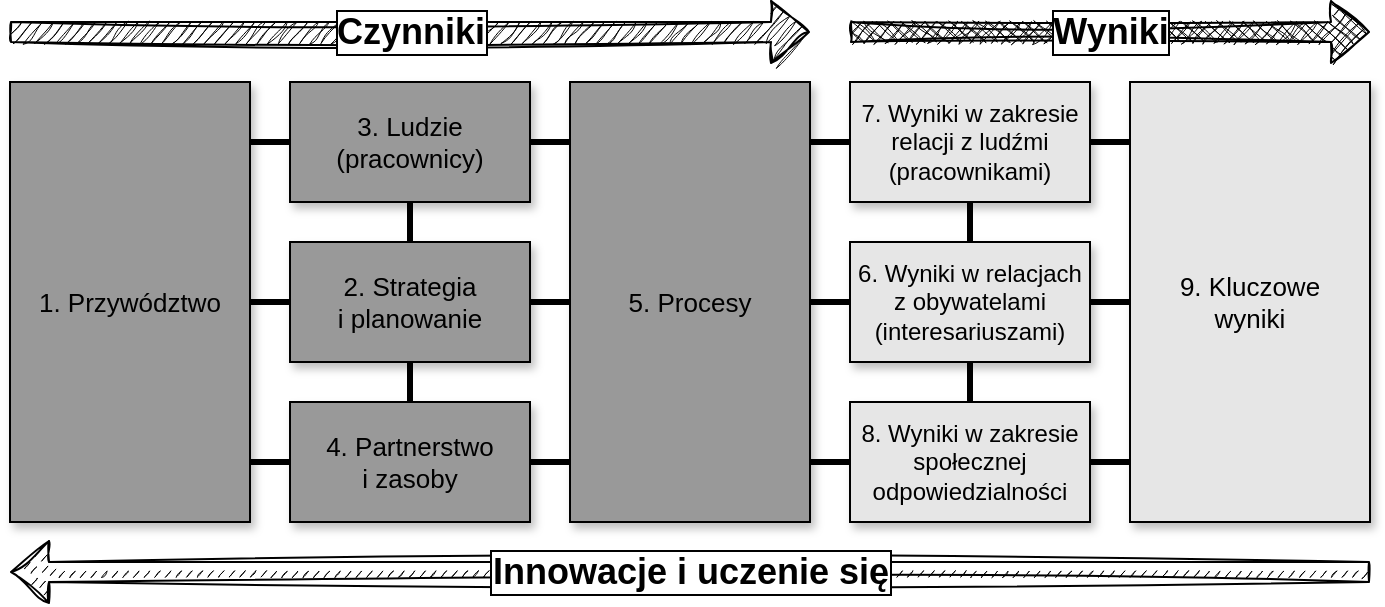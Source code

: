 <mxfile version="24.2.5" type="device">
  <diagram name="Strona-1" id="d-x3pqmmjhRauYD6z-Ve">
    <mxGraphModel dx="949" dy="593" grid="1" gridSize="10" guides="1" tooltips="1" connect="1" arrows="1" fold="1" page="1" pageScale="1" pageWidth="827" pageHeight="1169" math="0" shadow="0">
      <root>
        <mxCell id="0" />
        <mxCell id="1" parent="0" />
        <mxCell id="VCqQkSh3rKQYATlJborZ-23" value="" style="endArrow=none;html=1;rounded=0;exitX=1.005;exitY=0.86;exitDx=0;exitDy=0;exitPerimeter=0;entryX=-0.004;entryY=0.857;entryDx=0;entryDy=0;entryPerimeter=0;strokeWidth=3;" parent="1" edge="1">
          <mxGeometry width="50" height="50" relative="1" as="geometry">
            <mxPoint x="200" y="190" as="sourcePoint" />
            <mxPoint x="640" y="190" as="targetPoint" />
          </mxGeometry>
        </mxCell>
        <mxCell id="VCqQkSh3rKQYATlJborZ-21" value="" style="endArrow=none;html=1;rounded=0;exitX=1.005;exitY=0.86;exitDx=0;exitDy=0;exitPerimeter=0;entryX=-0.004;entryY=0.857;entryDx=0;entryDy=0;entryPerimeter=0;strokeWidth=3;" parent="1" edge="1">
          <mxGeometry width="50" height="50" relative="1" as="geometry">
            <mxPoint x="200.0" y="350" as="sourcePoint" />
            <mxPoint x="640" y="350" as="targetPoint" />
          </mxGeometry>
        </mxCell>
        <mxCell id="VCqQkSh3rKQYATlJborZ-1" value="1. Przywództwo" style="rounded=0;whiteSpace=wrap;html=1;fontSize=13;fillColor=#999999;strokeColor=#000000;shadow=1;" parent="1" vertex="1">
          <mxGeometry x="80" y="160" width="120" height="220" as="geometry" />
        </mxCell>
        <mxCell id="VCqQkSh3rKQYATlJborZ-2" value="3. Ludzie (pracownicy)" style="rounded=0;whiteSpace=wrap;html=1;fontSize=13;fillColor=#999999;strokeColor=#000000;shadow=1;" parent="1" vertex="1">
          <mxGeometry x="220" y="160" width="120" height="60" as="geometry" />
        </mxCell>
        <mxCell id="VCqQkSh3rKQYATlJborZ-10" value="" style="edgeStyle=orthogonalEdgeStyle;rounded=0;orthogonalLoop=1;jettySize=auto;html=1;endArrow=none;endFill=0;strokeWidth=3;" parent="1" source="VCqQkSh3rKQYATlJborZ-3" target="VCqQkSh3rKQYATlJborZ-1" edge="1">
          <mxGeometry relative="1" as="geometry" />
        </mxCell>
        <mxCell id="VCqQkSh3rKQYATlJborZ-13" value="" style="edgeStyle=orthogonalEdgeStyle;rounded=0;orthogonalLoop=1;jettySize=auto;html=1;endArrow=none;endFill=0;strokeWidth=3;" parent="1" source="VCqQkSh3rKQYATlJborZ-3" target="VCqQkSh3rKQYATlJborZ-5" edge="1">
          <mxGeometry relative="1" as="geometry" />
        </mxCell>
        <mxCell id="VCqQkSh3rKQYATlJborZ-18" value="" style="edgeStyle=orthogonalEdgeStyle;rounded=0;orthogonalLoop=1;jettySize=auto;html=1;endArrow=none;endFill=0;strokeWidth=3;" parent="1" source="VCqQkSh3rKQYATlJborZ-3" target="VCqQkSh3rKQYATlJborZ-2" edge="1">
          <mxGeometry relative="1" as="geometry" />
        </mxCell>
        <mxCell id="VCqQkSh3rKQYATlJborZ-19" value="" style="edgeStyle=orthogonalEdgeStyle;rounded=0;orthogonalLoop=1;jettySize=auto;html=1;endArrow=none;endFill=0;strokeWidth=3;" parent="1" source="VCqQkSh3rKQYATlJborZ-3" target="VCqQkSh3rKQYATlJborZ-4" edge="1">
          <mxGeometry relative="1" as="geometry" />
        </mxCell>
        <mxCell id="VCqQkSh3rKQYATlJborZ-3" value="2. Strategia &lt;br style=&quot;font-size: 13px;&quot;&gt;i planowanie" style="rounded=0;whiteSpace=wrap;html=1;fontSize=13;fillColor=#999999;strokeColor=#000000;shadow=1;" parent="1" vertex="1">
          <mxGeometry x="220" y="240" width="120" height="60" as="geometry" />
        </mxCell>
        <mxCell id="VCqQkSh3rKQYATlJborZ-4" value="4. Partnerstwo &lt;br style=&quot;font-size: 13px;&quot;&gt;i zasoby" style="rounded=0;whiteSpace=wrap;html=1;fontSize=13;fillColor=#999999;strokeColor=#000000;shadow=1;" parent="1" vertex="1">
          <mxGeometry x="220" y="320" width="120" height="60" as="geometry" />
        </mxCell>
        <mxCell id="VCqQkSh3rKQYATlJborZ-5" value="5. Procesy" style="rounded=0;whiteSpace=wrap;html=1;fontSize=13;fillColor=#999999;strokeColor=#000000;shadow=1;" parent="1" vertex="1">
          <mxGeometry x="360" y="160" width="120" height="220" as="geometry" />
        </mxCell>
        <mxCell id="VCqQkSh3rKQYATlJborZ-20" value="" style="edgeStyle=orthogonalEdgeStyle;rounded=0;orthogonalLoop=1;jettySize=auto;html=1;endArrow=none;endFill=0;strokeWidth=3;" parent="1" source="VCqQkSh3rKQYATlJborZ-6" target="VCqQkSh3rKQYATlJborZ-8" edge="1">
          <mxGeometry relative="1" as="geometry" />
        </mxCell>
        <mxCell id="VCqQkSh3rKQYATlJborZ-6" value="7. Wyniki w zakresie relacji z ludźmi (pracownikami)" style="rounded=0;whiteSpace=wrap;html=1;fontSize=12;fillColor=#E6E6E6;shadow=1;" parent="1" vertex="1">
          <mxGeometry x="500" y="160" width="120" height="60" as="geometry" />
        </mxCell>
        <mxCell id="VCqQkSh3rKQYATlJborZ-14" value="" style="edgeStyle=orthogonalEdgeStyle;rounded=0;orthogonalLoop=1;jettySize=auto;html=1;endArrow=none;endFill=0;strokeWidth=3;" parent="1" source="VCqQkSh3rKQYATlJborZ-7" target="VCqQkSh3rKQYATlJborZ-5" edge="1">
          <mxGeometry relative="1" as="geometry" />
        </mxCell>
        <mxCell id="VCqQkSh3rKQYATlJborZ-15" value="" style="edgeStyle=orthogonalEdgeStyle;rounded=0;orthogonalLoop=1;jettySize=auto;html=1;endArrow=none;endFill=0;strokeWidth=3;" parent="1" source="VCqQkSh3rKQYATlJborZ-7" target="VCqQkSh3rKQYATlJborZ-9" edge="1">
          <mxGeometry relative="1" as="geometry" />
        </mxCell>
        <mxCell id="VCqQkSh3rKQYATlJborZ-7" value="6. Wyniki w relacjach z obywatelami (interesariuszami)" style="rounded=0;whiteSpace=wrap;html=1;fontSize=12;fillColor=#E6E6E6;shadow=1;" parent="1" vertex="1">
          <mxGeometry x="500" y="240" width="120" height="60" as="geometry" />
        </mxCell>
        <mxCell id="VCqQkSh3rKQYATlJborZ-8" value="8. Wyniki w zakresie społecznej odpowiedzialności" style="rounded=0;whiteSpace=wrap;html=1;fontSize=12;fillColor=#E6E6E6;shadow=1;" parent="1" vertex="1">
          <mxGeometry x="500" y="320" width="120" height="60" as="geometry" />
        </mxCell>
        <mxCell id="VCqQkSh3rKQYATlJborZ-9" value="9. Kluczowe &lt;br style=&quot;font-size: 13px;&quot;&gt;wyniki" style="rounded=0;whiteSpace=wrap;html=1;fontSize=13;fillColor=#E6E6E6;gradientColor=none;strokeColor=#000000;shadow=1;" parent="1" vertex="1">
          <mxGeometry x="640" y="160" width="120" height="220" as="geometry" />
        </mxCell>
        <mxCell id="VCqQkSh3rKQYATlJborZ-25" value="" style="shape=flexArrow;endArrow=none;html=1;rounded=0;startArrow=block;endFill=0;fillColor=#000000;strokeColor=#000000;sketch=1;curveFitting=1;jiggle=2;fillStyle=dashed;" parent="1" edge="1">
          <mxGeometry width="50" height="50" relative="1" as="geometry">
            <mxPoint x="80" y="405" as="sourcePoint" />
            <mxPoint x="760" y="405" as="targetPoint" />
          </mxGeometry>
        </mxCell>
        <mxCell id="VCqQkSh3rKQYATlJborZ-28" value="Innowacje i uczenie się" style="edgeLabel;html=1;align=center;verticalAlign=middle;resizable=0;points=[];fontSize=18;labelBackgroundColor=#FFFFFF;fontStyle=1;labelBorderColor=default;" parent="VCqQkSh3rKQYATlJborZ-25" vertex="1" connectable="0">
          <mxGeometry relative="1" as="geometry">
            <mxPoint as="offset" />
          </mxGeometry>
        </mxCell>
        <mxCell id="VCqQkSh3rKQYATlJborZ-26" value="" style="shape=flexArrow;endArrow=block;html=1;rounded=0;startArrow=none;endFill=0;startFill=0;fillColor=#000000;strokeColor=#000000;fontSize=18;fillStyle=hatch;gradientColor=default;sketch=1;curveFitting=1;jiggle=2;" parent="1" edge="1">
          <mxGeometry width="50" height="50" relative="1" as="geometry">
            <mxPoint x="80" y="135" as="sourcePoint" />
            <mxPoint x="480" y="135" as="targetPoint" />
          </mxGeometry>
        </mxCell>
        <mxCell id="VCqQkSh3rKQYATlJborZ-30" value="Czynniki" style="edgeLabel;align=center;verticalAlign=middle;resizable=0;points=[];fontSize=18;fontStyle=1;labelBackgroundColor=#FFFFFF;html=1;labelBorderColor=default;" parent="VCqQkSh3rKQYATlJborZ-26" vertex="1" connectable="0">
          <mxGeometry relative="1" as="geometry">
            <mxPoint as="offset" />
          </mxGeometry>
        </mxCell>
        <mxCell id="VCqQkSh3rKQYATlJborZ-27" value="" style="shape=flexArrow;endArrow=block;html=1;rounded=0;startArrow=none;endFill=0;startFill=0;fillColor=#000000;fillStyle=cross-hatch;sketch=1;curveFitting=1;jiggle=2;" parent="1" edge="1">
          <mxGeometry width="50" height="50" relative="1" as="geometry">
            <mxPoint x="500" y="135" as="sourcePoint" />
            <mxPoint x="760" y="135" as="targetPoint" />
          </mxGeometry>
        </mxCell>
        <mxCell id="VCqQkSh3rKQYATlJborZ-29" value="Wyniki" style="edgeLabel;align=center;verticalAlign=middle;resizable=0;points=[];fontSize=18;fontStyle=1;labelBackgroundColor=#FFFFFF;labelBorderColor=default;spacing=2;spacingTop=0;html=1;" parent="VCqQkSh3rKQYATlJborZ-27" vertex="1" connectable="0">
          <mxGeometry relative="1" as="geometry">
            <mxPoint as="offset" />
          </mxGeometry>
        </mxCell>
      </root>
    </mxGraphModel>
  </diagram>
</mxfile>
